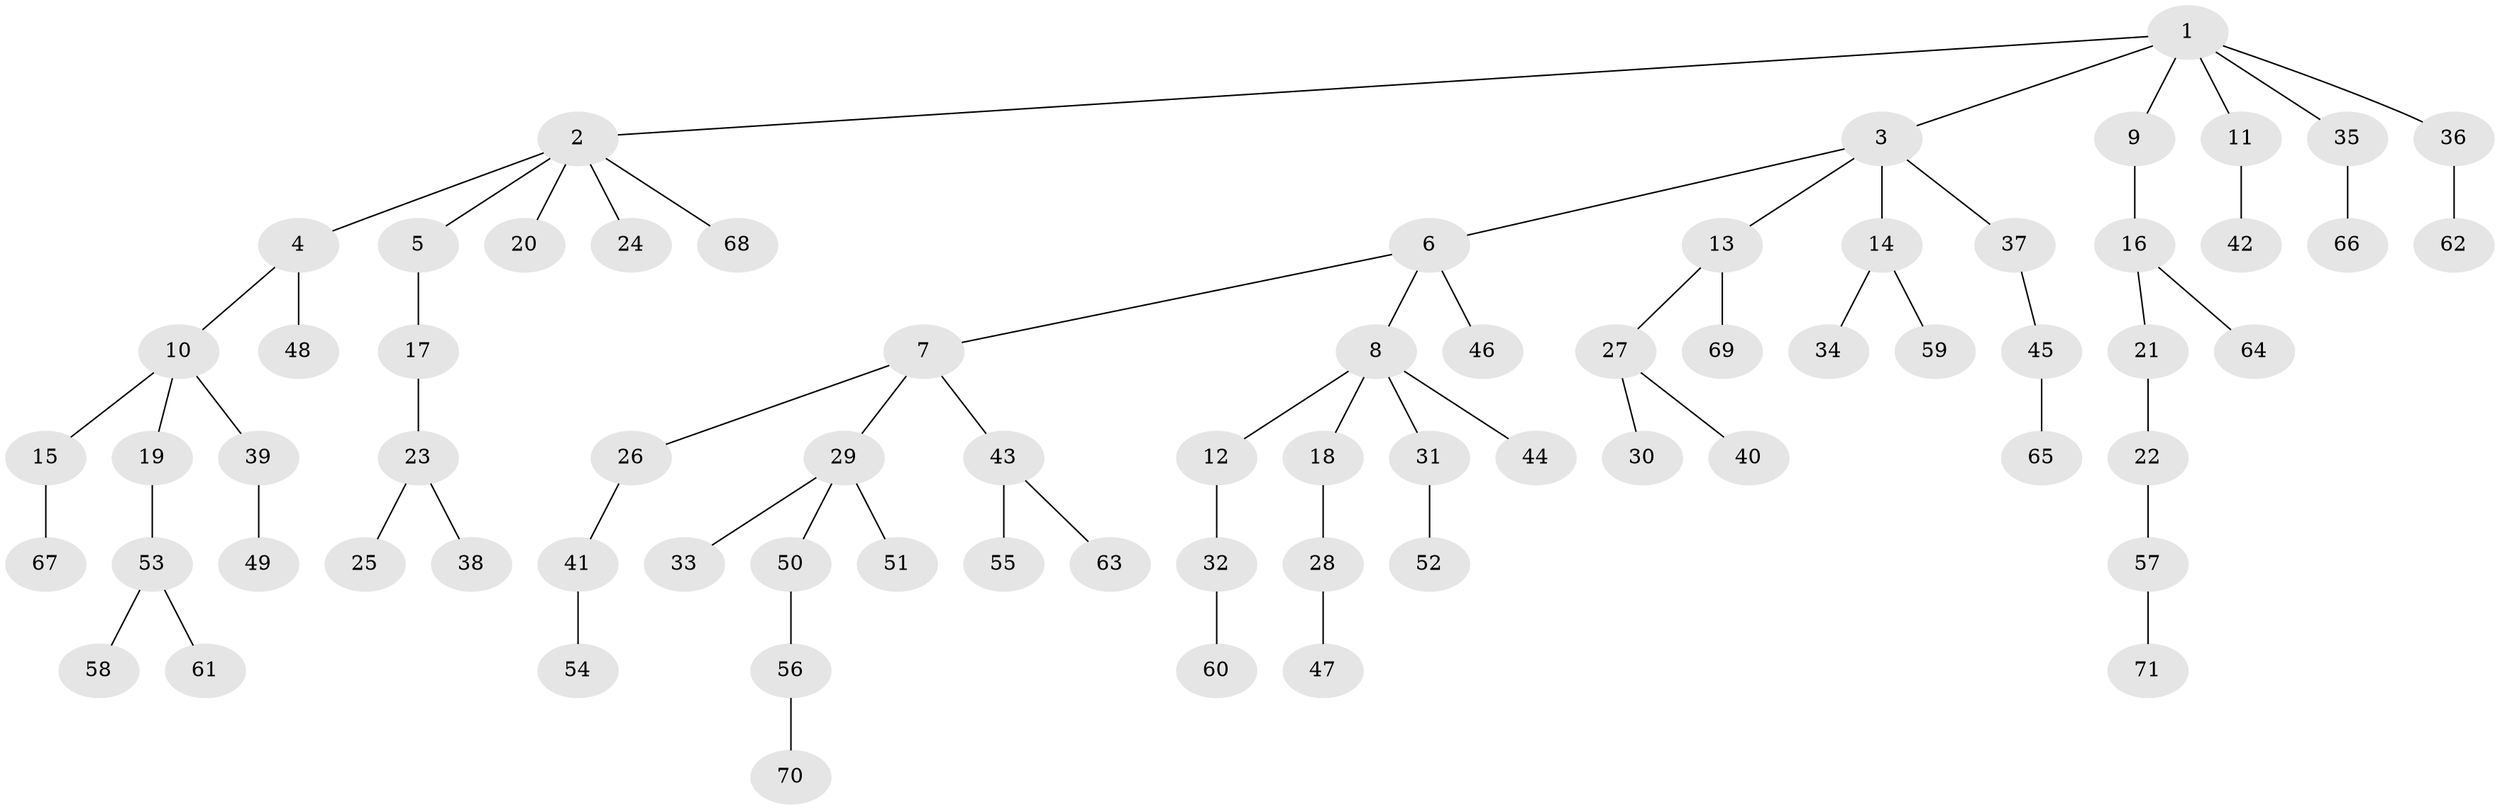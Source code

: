 // Generated by graph-tools (version 1.1) at 2025/02/03/09/25 03:02:26]
// undirected, 71 vertices, 70 edges
graph export_dot {
graph [start="1"]
  node [color=gray90,style=filled];
  1;
  2;
  3;
  4;
  5;
  6;
  7;
  8;
  9;
  10;
  11;
  12;
  13;
  14;
  15;
  16;
  17;
  18;
  19;
  20;
  21;
  22;
  23;
  24;
  25;
  26;
  27;
  28;
  29;
  30;
  31;
  32;
  33;
  34;
  35;
  36;
  37;
  38;
  39;
  40;
  41;
  42;
  43;
  44;
  45;
  46;
  47;
  48;
  49;
  50;
  51;
  52;
  53;
  54;
  55;
  56;
  57;
  58;
  59;
  60;
  61;
  62;
  63;
  64;
  65;
  66;
  67;
  68;
  69;
  70;
  71;
  1 -- 2;
  1 -- 3;
  1 -- 9;
  1 -- 11;
  1 -- 35;
  1 -- 36;
  2 -- 4;
  2 -- 5;
  2 -- 20;
  2 -- 24;
  2 -- 68;
  3 -- 6;
  3 -- 13;
  3 -- 14;
  3 -- 37;
  4 -- 10;
  4 -- 48;
  5 -- 17;
  6 -- 7;
  6 -- 8;
  6 -- 46;
  7 -- 26;
  7 -- 29;
  7 -- 43;
  8 -- 12;
  8 -- 18;
  8 -- 31;
  8 -- 44;
  9 -- 16;
  10 -- 15;
  10 -- 19;
  10 -- 39;
  11 -- 42;
  12 -- 32;
  13 -- 27;
  13 -- 69;
  14 -- 34;
  14 -- 59;
  15 -- 67;
  16 -- 21;
  16 -- 64;
  17 -- 23;
  18 -- 28;
  19 -- 53;
  21 -- 22;
  22 -- 57;
  23 -- 25;
  23 -- 38;
  26 -- 41;
  27 -- 30;
  27 -- 40;
  28 -- 47;
  29 -- 33;
  29 -- 50;
  29 -- 51;
  31 -- 52;
  32 -- 60;
  35 -- 66;
  36 -- 62;
  37 -- 45;
  39 -- 49;
  41 -- 54;
  43 -- 55;
  43 -- 63;
  45 -- 65;
  50 -- 56;
  53 -- 58;
  53 -- 61;
  56 -- 70;
  57 -- 71;
}
